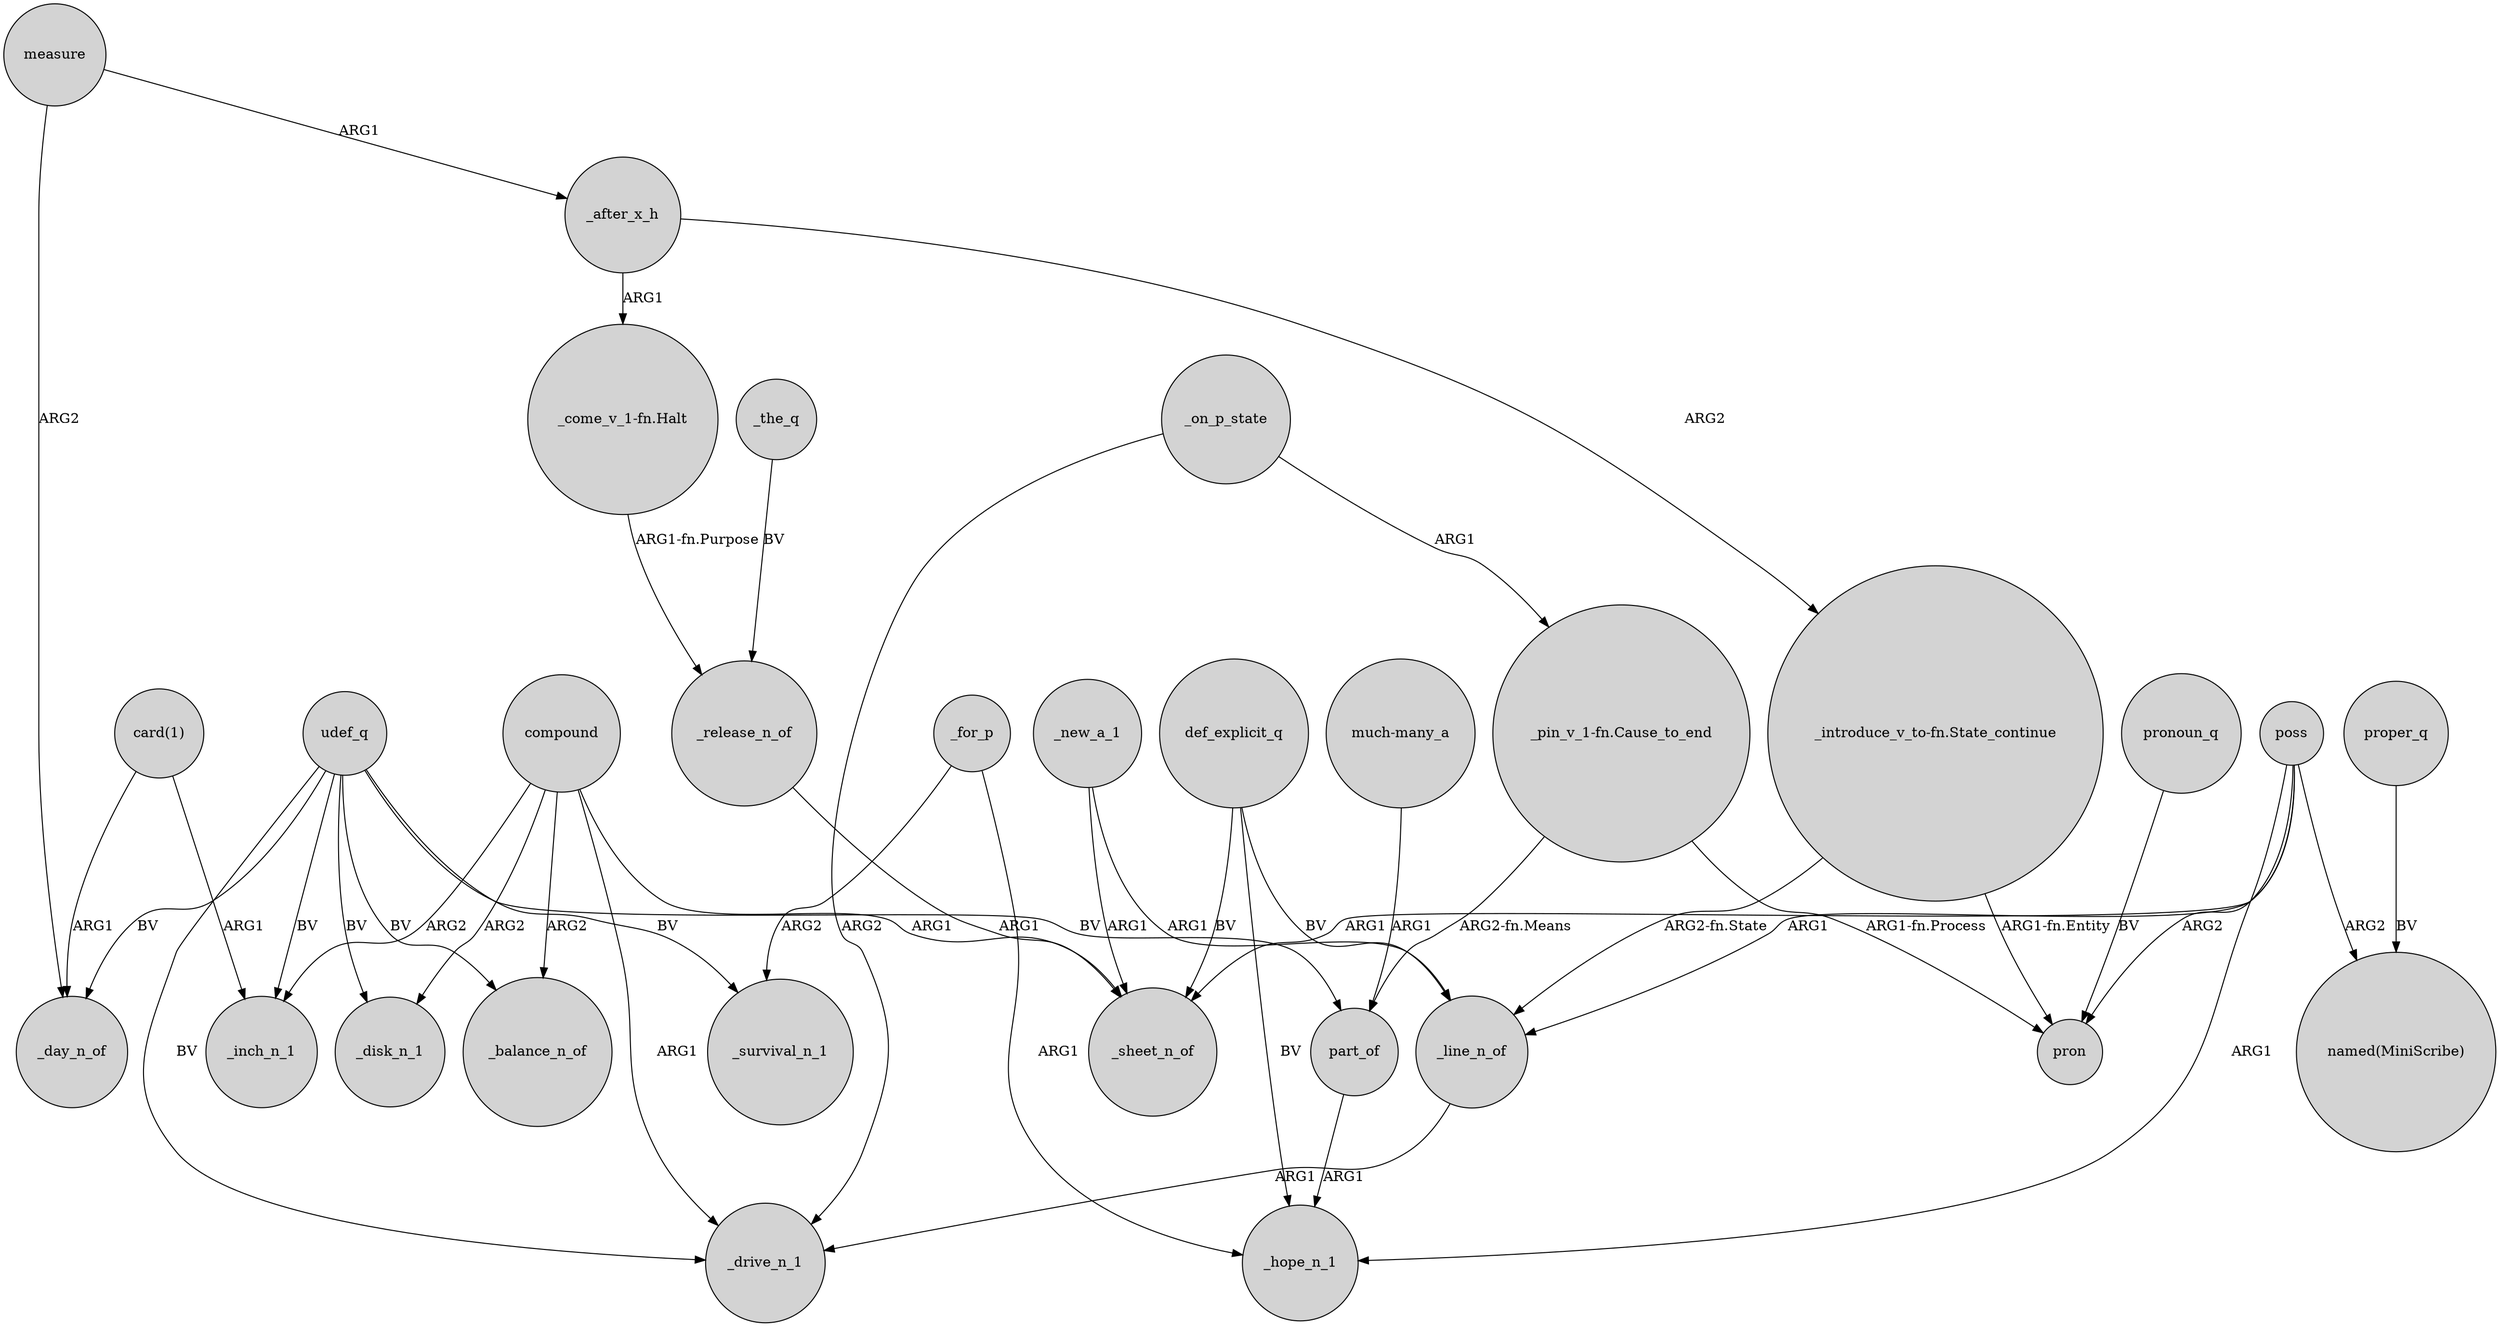 digraph {
	node [shape=circle style=filled]
	compound -> _inch_n_1 [label=ARG2]
	def_explicit_q -> _line_n_of [label=BV]
	udef_q -> _disk_n_1 [label=BV]
	def_explicit_q -> _hope_n_1 [label=BV]
	_the_q -> _release_n_of [label=BV]
	"card(1)" -> _inch_n_1 [label=ARG1]
	udef_q -> part_of [label=BV]
	_after_x_h -> "_come_v_1-fn.Halt" [label=ARG1]
	compound -> _balance_n_of [label=ARG2]
	_on_p_state -> "_pin_v_1-fn.Cause_to_end" [label=ARG1]
	poss -> _sheet_n_of [label=ARG1]
	udef_q -> _survival_n_1 [label=BV]
	_new_a_1 -> _sheet_n_of [label=ARG1]
	"_introduce_v_to-fn.State_continue" -> _line_n_of [label="ARG2-fn.State"]
	pronoun_q -> pron [label=BV]
	_new_a_1 -> _line_n_of [label=ARG1]
	udef_q -> _day_n_of [label=BV]
	_for_p -> _survival_n_1 [label=ARG2]
	poss -> pron [label=ARG2]
	_on_p_state -> _drive_n_1 [label=ARG2]
	compound -> _disk_n_1 [label=ARG2]
	_after_x_h -> "_introduce_v_to-fn.State_continue" [label=ARG2]
	proper_q -> "named(MiniScribe)" [label=BV]
	_line_n_of -> _drive_n_1 [label=ARG1]
	measure -> _after_x_h [label=ARG1]
	udef_q -> _balance_n_of [label=BV]
	"much-many_a" -> part_of [label=ARG1]
	part_of -> _hope_n_1 [label=ARG1]
	"_pin_v_1-fn.Cause_to_end" -> pron [label="ARG1-fn.Process"]
	poss -> _line_n_of [label=ARG1]
	udef_q -> _drive_n_1 [label=BV]
	_release_n_of -> _sheet_n_of [label=ARG1]
	"card(1)" -> _day_n_of [label=ARG1]
	poss -> "named(MiniScribe)" [label=ARG2]
	udef_q -> _inch_n_1 [label=BV]
	"_come_v_1-fn.Halt" -> _release_n_of [label="ARG1-fn.Purpose"]
	"_pin_v_1-fn.Cause_to_end" -> part_of [label="ARG2-fn.Means"]
	poss -> _hope_n_1 [label=ARG1]
	"_introduce_v_to-fn.State_continue" -> pron [label="ARG1-fn.Entity"]
	_for_p -> _hope_n_1 [label=ARG1]
	compound -> _drive_n_1 [label=ARG1]
	measure -> _day_n_of [label=ARG2]
	def_explicit_q -> _sheet_n_of [label=BV]
	compound -> _sheet_n_of [label=ARG1]
}
